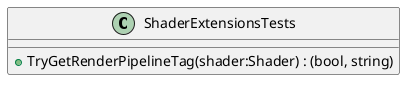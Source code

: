 @startuml
class ShaderExtensionsTests {
    + TryGetRenderPipelineTag(shader:Shader) : (bool, string)
}
@enduml
